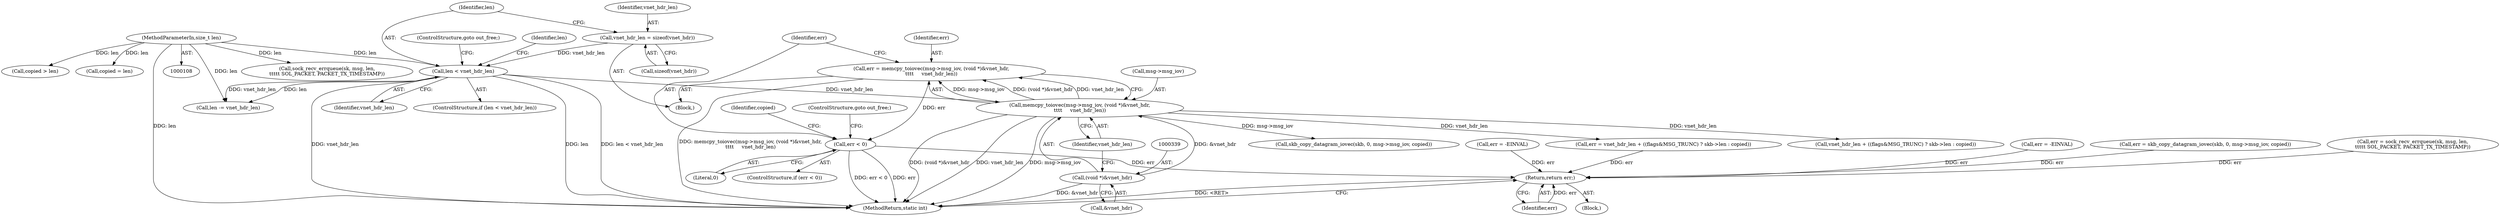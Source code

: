 digraph "0_linux_f3d3342602f8bcbf37d7c46641cb9bca7618eb1c_26@API" {
"1000332" [label="(Call,err = memcpy_toiovec(msg->msg_iov, (void *)&vnet_hdr,\n\t\t\t\t     vnet_hdr_len))"];
"1000334" [label="(Call,memcpy_toiovec(msg->msg_iov, (void *)&vnet_hdr,\n\t\t\t\t     vnet_hdr_len))"];
"1000338" [label="(Call,(void *)&vnet_hdr)"];
"1000203" [label="(Call,len < vnet_hdr_len)"];
"1000112" [label="(MethodParameterIn,size_t len)"];
"1000198" [label="(Call,vnet_hdr_len = sizeof(vnet_hdr))"];
"1000344" [label="(Call,err < 0)"];
"1000525" [label="(Return,return err;)"];
"1000527" [label="(MethodReturn,static int)"];
"1000112" [label="(MethodParameterIn,size_t len)"];
"1000366" [label="(Call,err = skb_copy_datagram_iovec(skb, 0, msg->msg_iov, copied))"];
"1000161" [label="(Call,err = sock_recv_errqueue(sk, msg, len,\n\t\t\t\t\t SOL_PACKET, PACKET_TX_TIMESTAMP))"];
"1000202" [label="(ControlStructure,if (len < vnet_hdr_len))"];
"1000346" [label="(Literal,0)"];
"1000207" [label="(Call,len -= vnet_hdr_len)"];
"1000198" [label="(Call,vnet_hdr_len = sizeof(vnet_hdr))"];
"1000163" [label="(Call,sock_recv_errqueue(sk, msg, len,\n\t\t\t\t\t SOL_PACKET, PACKET_TX_TIMESTAMP))"];
"1000200" [label="(Call,sizeof(vnet_hdr))"];
"1000128" [label="(Call,err = -EINVAL)"];
"1000354" [label="(Call,copied > len)"];
"1000334" [label="(Call,memcpy_toiovec(msg->msg_iov, (void *)&vnet_hdr,\n\t\t\t\t     vnet_hdr_len))"];
"1000368" [label="(Call,skb_copy_datagram_iovec(skb, 0, msg->msg_iov, copied))"];
"1000204" [label="(Identifier,len)"];
"1000208" [label="(Identifier,len)"];
"1000340" [label="(Call,&vnet_hdr)"];
"1000206" [label="(ControlStructure,goto out_free;)"];
"1000338" [label="(Call,(void *)&vnet_hdr)"];
"1000194" [label="(Call,err = -EINVAL)"];
"1000510" [label="(Call,vnet_hdr_len + ((flags&MSG_TRUNC) ? skb->len : copied))"];
"1000358" [label="(Call,copied = len)"];
"1000203" [label="(Call,len < vnet_hdr_len)"];
"1000335" [label="(Call,msg->msg_iov)"];
"1000190" [label="(Block,)"];
"1000332" [label="(Call,err = memcpy_toiovec(msg->msg_iov, (void *)&vnet_hdr,\n\t\t\t\t     vnet_hdr_len))"];
"1000349" [label="(Identifier,copied)"];
"1000525" [label="(Return,return err;)"];
"1000345" [label="(Identifier,err)"];
"1000344" [label="(Call,err < 0)"];
"1000114" [label="(Block,)"];
"1000333" [label="(Identifier,err)"];
"1000347" [label="(ControlStructure,goto out_free;)"];
"1000342" [label="(Identifier,vnet_hdr_len)"];
"1000199" [label="(Identifier,vnet_hdr_len)"];
"1000526" [label="(Identifier,err)"];
"1000508" [label="(Call,err = vnet_hdr_len + ((flags&MSG_TRUNC) ? skb->len : copied))"];
"1000343" [label="(ControlStructure,if (err < 0))"];
"1000205" [label="(Identifier,vnet_hdr_len)"];
"1000332" -> "1000190"  [label="AST: "];
"1000332" -> "1000334"  [label="CFG: "];
"1000333" -> "1000332"  [label="AST: "];
"1000334" -> "1000332"  [label="AST: "];
"1000345" -> "1000332"  [label="CFG: "];
"1000332" -> "1000527"  [label="DDG: memcpy_toiovec(msg->msg_iov, (void *)&vnet_hdr,\n\t\t\t\t     vnet_hdr_len)"];
"1000334" -> "1000332"  [label="DDG: msg->msg_iov"];
"1000334" -> "1000332"  [label="DDG: (void *)&vnet_hdr"];
"1000334" -> "1000332"  [label="DDG: vnet_hdr_len"];
"1000332" -> "1000344"  [label="DDG: err"];
"1000334" -> "1000342"  [label="CFG: "];
"1000335" -> "1000334"  [label="AST: "];
"1000338" -> "1000334"  [label="AST: "];
"1000342" -> "1000334"  [label="AST: "];
"1000334" -> "1000527"  [label="DDG: (void *)&vnet_hdr"];
"1000334" -> "1000527"  [label="DDG: vnet_hdr_len"];
"1000334" -> "1000527"  [label="DDG: msg->msg_iov"];
"1000338" -> "1000334"  [label="DDG: &vnet_hdr"];
"1000203" -> "1000334"  [label="DDG: vnet_hdr_len"];
"1000334" -> "1000368"  [label="DDG: msg->msg_iov"];
"1000334" -> "1000508"  [label="DDG: vnet_hdr_len"];
"1000334" -> "1000510"  [label="DDG: vnet_hdr_len"];
"1000338" -> "1000340"  [label="CFG: "];
"1000339" -> "1000338"  [label="AST: "];
"1000340" -> "1000338"  [label="AST: "];
"1000342" -> "1000338"  [label="CFG: "];
"1000338" -> "1000527"  [label="DDG: &vnet_hdr"];
"1000203" -> "1000202"  [label="AST: "];
"1000203" -> "1000205"  [label="CFG: "];
"1000204" -> "1000203"  [label="AST: "];
"1000205" -> "1000203"  [label="AST: "];
"1000206" -> "1000203"  [label="CFG: "];
"1000208" -> "1000203"  [label="CFG: "];
"1000203" -> "1000527"  [label="DDG: len < vnet_hdr_len"];
"1000203" -> "1000527"  [label="DDG: vnet_hdr_len"];
"1000203" -> "1000527"  [label="DDG: len"];
"1000112" -> "1000203"  [label="DDG: len"];
"1000198" -> "1000203"  [label="DDG: vnet_hdr_len"];
"1000203" -> "1000207"  [label="DDG: vnet_hdr_len"];
"1000203" -> "1000207"  [label="DDG: len"];
"1000112" -> "1000108"  [label="AST: "];
"1000112" -> "1000527"  [label="DDG: len"];
"1000112" -> "1000163"  [label="DDG: len"];
"1000112" -> "1000207"  [label="DDG: len"];
"1000112" -> "1000354"  [label="DDG: len"];
"1000112" -> "1000358"  [label="DDG: len"];
"1000198" -> "1000190"  [label="AST: "];
"1000198" -> "1000200"  [label="CFG: "];
"1000199" -> "1000198"  [label="AST: "];
"1000200" -> "1000198"  [label="AST: "];
"1000204" -> "1000198"  [label="CFG: "];
"1000344" -> "1000343"  [label="AST: "];
"1000344" -> "1000346"  [label="CFG: "];
"1000345" -> "1000344"  [label="AST: "];
"1000346" -> "1000344"  [label="AST: "];
"1000347" -> "1000344"  [label="CFG: "];
"1000349" -> "1000344"  [label="CFG: "];
"1000344" -> "1000527"  [label="DDG: err < 0"];
"1000344" -> "1000527"  [label="DDG: err"];
"1000344" -> "1000525"  [label="DDG: err"];
"1000525" -> "1000114"  [label="AST: "];
"1000525" -> "1000526"  [label="CFG: "];
"1000526" -> "1000525"  [label="AST: "];
"1000527" -> "1000525"  [label="CFG: "];
"1000525" -> "1000527"  [label="DDG: <RET>"];
"1000526" -> "1000525"  [label="DDG: err"];
"1000508" -> "1000525"  [label="DDG: err"];
"1000194" -> "1000525"  [label="DDG: err"];
"1000128" -> "1000525"  [label="DDG: err"];
"1000366" -> "1000525"  [label="DDG: err"];
"1000161" -> "1000525"  [label="DDG: err"];
}
